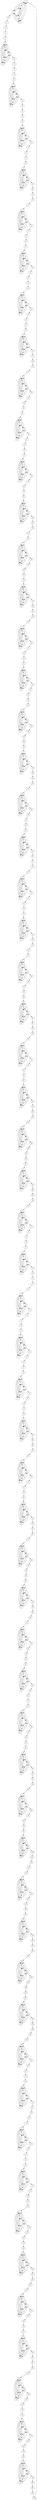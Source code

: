digraph causal
{
	0 [label="11"]	
	1 [label="11"]	
	2 [label="11"]	
	3 [label="11"]	
	4 [label="11"]	
	5 [label="12"]	
	6 [label="12"]	
	7 [label="12"]	
	8 [label="12"]	
	9 [label="12"]	
	10 [label="13"]	
	11 [label="13"]	
	12 [label="13"]	
	13 [label="13"]	
	14 [label="13"]	
	15 [label="14"]	
	16 [label="14"]	
	17 [label="14"]	
	18 [label="14"]	
	19 [label="14"]	
	20 [label="15"]	
	21 [label="15"]	
	22 [label="15"]	
	23 [label="15"]	
	24 [label="15"]	
	25 [label="16"]	
	26 [label="16"]	
	27 [label="16"]	
	28 [label="16"]	
	29 [label="16"]	
	30 [label="17"]	
	31 [label="17"]	
	32 [label="17"]	
	33 [label="17"]	
	34 [label="17"]	
	35 [label="18"]	
	36 [label="18"]	
	37 [label="18"]	
	38 [label="18"]	
	39 [label="18"]	
	40 [label="19"]	
	41 [label="19"]	
	42 [label="19"]	
	43 [label="19"]	
	44 [label="19"]	
	45 [label="20"]	
	46 [label="20"]	
	47 [label="20"]	
	48 [label="20"]	
	49 [label="20"]	
	50 [label="21"]	
	51 [label="21"]	
	52 [label="21"]	
	53 [label="21"]	
	54 [label="21"]	
	55 [label="22"]	
	56 [label="22"]	
	57 [label="22"]	
	58 [label="22"]	
	59 [label="22"]	
	60 [label="23"]	
	61 [label="23"]	
	62 [label="23"]	
	63 [label="23"]	
	64 [label="23"]	
	65 [label="24"]	
	66 [label="24"]	
	67 [label="24"]	
	68 [label="24"]	
	69 [label="24"]	
	70 [label="25"]	
	71 [label="25"]	
	72 [label="25"]	
	73 [label="25"]	
	74 [label="25"]	
	75 [label="26"]	
	76 [label="26"]	
	77 [label="26"]	
	78 [label="26"]	
	79 [label="26"]	
	80 [label="27"]	
	81 [label="27"]	
	82 [label="27"]	
	83 [label="27"]	
	84 [label="27"]	
	85 [label="28"]	
	86 [label="28"]	
	87 [label="28"]	
	88 [label="28"]	
	89 [label="28"]	
	90 [label="29"]	
	91 [label="29"]	
	92 [label="29"]	
	93 [label="29"]	
	94 [label="29"]	
	95 [label="30"]	
	96 [label="30"]	
	97 [label="30"]	
	98 [label="30"]	
	99 [label="30"]	
	100 [label="31"]	
	101 [label="31"]	
	102 [label="31"]	
	103 [label="31"]	
	104 [label="31"]	
	105 [label="32"]	
	106 [label="32"]	
	107 [label="32"]	
	108 [label="32"]	
	109 [label="32"]	
	110 [label="33"]	
	111 [label="33"]	
	112 [label="33"]	
	113 [label="33"]	
	114 [label="33"]	
	115 [label="34"]	
	116 [label="34"]	
	117 [label="34"]	
	118 [label="34"]	
	119 [label="34"]	
	120 [label="35"]	
	121 [label="35"]	
	122 [label="35"]	
	123 [label="35"]	
	124 [label="35"]	
	125 [label="36"]	
	126 [label="36"]	
	127 [label="36"]	
	128 [label="36"]	
	129 [label="36"]	
	130 [label="37"]	
	131 [label="37"]	
	132 [label="37"]	
	133 [label="37"]	
	134 [label="37"]	
	135 [label="38"]	
	136 [label="38"]	
	137 [label="38"]	
	138 [label="38"]	
	139 [label="38"]	
	140 [label="39"]	
	141 [label="39"]	
	142 [label="39"]	
	143 [label="39"]	
	144 [label="39"]	
	145 [label="40"]	
	146 [label="40"]	
	147 [label="40"]	
	148 [label="40"]	
	149 [label="40"]	
	150 [label="41"]	
	151 [label="41"]	
	152 [label="41"]	
	153 [label="41"]	
	154 [label="41"]	
	155 [label="42"]	
	156 [label="42"]	
	157 [label="42"]	
	158 [label="42"]	
	159 [label="42"]	
	160 [label="43"]	
	161 [label="43"]	
	162 [label="43"]	
	163 [label="43"]	
	164 [label="43"]	
	165 [label="44"]	
	166 [label="44"]	
	167 [label="44"]	
	168 [label="44"]	
	169 [label="44"]	
	170 [label="45"]	
	171 [label="45"]	
	172 [label="45"]	
	173 [label="45"]	
	174 [label="45"]	
	175 [label="46"]	
	176 [label="46"]	
	177 [label="46"]	
	178 [label="46"]	
	179 [label="46"]	
	180 [label="47"]	
	181 [label="47"]	
	182 [label="47"]	
	183 [label="47"]	
	184 [label="47"]	
	185 [label="48"]	
	186 [label="48"]	
	187 [label="48"]	
	188 [label="48"]	
	189 [label="48"]	
	190 [label="49"]	
	191 [label="49"]	
	192 [label="49"]	
	193 [label="49"]	
	194 [label="49"]	
	195 [label="50"]	
	196 [label="50"]	
	197 [label="50"]	
	198 [label="50"]	
	199 [label="50"]	
	200 [label="51"]	
	201 [label="51"]	
	202 [label="51"]	
	203 [label="51"]	
	204 [label="51"]	
	205 [label="52"]	
	206 [label="52"]	
	207 [label="52"]	
	208 [label="52"]	
	209 [label="52"]	
	210 [label="53"]	
	211 [label="53"]	
	212 [label="53"]	
	213 [label="53"]	
	214 [label="53"]	
	215 [label="54"]	
	216 [label="54"]	
	217 [label="54"]	
	218 [label="54"]	
	219 [label="54"]	
	220 [label="55"]	
	221 [label="55"]	
	222 [label="55"]	
	223 [label="55"]	
	224 [label="55"]	
	225 [label="56"]	
	226 [label="56"]	
	227 [label="56"]	
	228 [label="56"]	
	229 [label="56"]	
	230 [label="57"]	
	231 [label="57"]	
	232 [label="57"]	
	233 [label="57"]	
	234 [label="57"]	
	235 [label="58"]	
	236 [label="58"]	
	237 [label="58"]	
	238 [label="58"]	
	239 [label="58"]	
	240 [label="59"]	
	241 [label="59"]	
	242 [label="59"]	
	243 [label="59"]	
	244 [label="59"]	
	245 [label="60"]	
	246 [label="60"]	
	247 [label="60"]	
	248 [label="60"]	
	249 [label="60"]	
	250 [label="61"]	
	251 [label="61"]	
	252 [label="61"]	
	253 [label="61"]	
	254 [label="61"]	
	255 [label="62"]	
	256 [label="62"]	
	257 [label="62"]	
	258 [label="62"]	
	259 [label="62"]	
	260 [label="63"]	
	261 [label="63"]	
	262 [label="63"]	
	263 [label="63"]	
	264 [label="63"]	
	265 [label="64"]	
	266 [label="64"]	
	267 [label="64"]	
	268 [label="64"]	
	269 [label="64"]	
	270 [label="65"]	
	271 [label="65"]	
	272 [label="65"]	
	273 [label="65"]	
	274 [label="65"]	
	275 [label="66"]	
	276 [label="66"]	
	277 [label="66"]	
	278 [label="66"]	
	279 [label="66"]	
	280 [label="67"]	
	281 [label="67"]	
	282 [label="67"]	
	283 [label="67"]	
	284 [label="67"]	
	285 [label="68"]	
	286 [label="68"]	
	287 [label="68"]	
	288 [label="68"]	
	289 [label="68"]	
	290 [label="69"]	
	291 [label="69"]	
	292 [label="69"]	
	293 [label="69"]	
	294 [label="69"]	
	295 [label="70"]	
	296 [label="70"]	
	297 [label="70"]	
	298 [label="70"]	
	299 [label="70"]	
	300 [label="71"]	
	301 [label="71"]	
	302 [label="71"]	
	303 [label="71"]	
	304 [label="71"]	
	305 [label="72"]	
	306 [label="72"]	
	307 [label="72"]	
	308 [label="72"]	
	309 [label="72"]	
	310 [label="73"]	
	311 [label="73"]	
	312 [label="73"]	
	313 [label="73"]	
	314 [label="73"]	
	315 [label="74"]	
	316 [label="74"]	
	317 [label="74"]	
	318 [label="74"]	
	319 [label="74"]	
	320 [label="75"]	
	321 [label="75"]	
	322 [label="75"]	
	323 [label="75"]	
	324 [label="75"]	
	325 [label="76"]	
	326 [label="76"]	
	327 [label="76"]	
	328 [label="76"]	
	329 [label="76"]	
	330 [label="77"]	
	331 [label="77"]	
	332 [label="77"]	
	333 [label="77"]	
	334 [label="77"]	
	335 [label="78"]	
	336 [label="78"]	
	337 [label="78"]	
	338 [label="78"]	
	339 [label="78"]	
	340 [label="79"]	
	341 [label="79"]	
	342 [label="79"]	
	343 [label="79"]	
	344 [label="79"]	
	345 [label="80"]	
	346 [label="80"]	
	347 [label="80"]	
	348 [label="80"]	
	349 [label="80"]	
	350 [label="81"]	
	351 [label="81"]	
	352 [label="81"]	
	353 [label="81"]	
	354 [label="81"]	
	355 [label="82"]	
	356 [label="82"]	
	357 [label="82"]	
	358 [label="82"]	
	359 [label="82"]	
	360 [label="83"]	
	361 [label="83"]	
	362 [label="83"]	
	363 [label="83"]	
	364 [label="83"]	
	365 [label="84"]	
	366 [label="84"]	
	367 [label="84"]	
	368 [label="84"]	
	369 [label="84"]	
	370 [label="85"]	
	371 [label="85"]	
	372 [label="85"]	
	373 [label="85"]	
	374 [label="85"]	
	375 [label="86"]	
	376 [label="86"]	
	377 [label="86"]	
	378 [label="86"]	
	379 [label="86"]	
	380 [label="87"]	
	381 [label="87"]	
	382 [label="87"]	
	383 [label="87"]	
	384 [label="87"]	
	385 [label="88"]	
	386 [label="88"]	
	387 [label="88"]	
	388 [label="88"]	
	389 [label="88"]	
	390 [label="89"]	
	391 [label="89"]	
	392 [label="89"]	
	393 [label="89"]	
	394 [label="89"]	
	395 [label="90"]	
	396 [label="90"]	
	397 [label="90"]	
	398 [label="90"]	
	399 [label="90"]	
	400 [label="91"]	
	401 [label="91"]	
	402 [label="91"]	
	403 [label="91"]	
	404 [label="91"]	
	405 [label="92"]	
	406 [label="92"]	
	407 [label="92"]	
	408 [label="92"]	
	409 [label="92"]	
	410 [label="93"]	
	411 [label="93"]	
	412 [label="93"]	
	413 [label="93"]	
	414 [label="93"]	
	415 [label="94"]	
	416 [label="94"]	
	417 [label="94"]	
	418 [label="94"]	
	419 [label="94"]	
	420 [label="95"]	
	421 [label="95"]	
	422 [label="95"]	
	423 [label="95"]	
	424 [label="95"]	
	425 [label="96"]	
	426 [label="96"]	
	427 [label="96"]	
	428 [label="96"]	
	429 [label="96"]	
	430 [label="97"]	
	431 [label="97"]	
	432 [label="97"]	
	433 [label="97"]	
	434 [label="97"]	
	435 [label="98"]	
	436 [label="98"]	
	437 [label="98"]	
	438 [label="98"]	
	439 [label="98"]	
	440 [label="99"]	
	441 [label="99"]	
	442 [label="99"]	
	443 [label="99"]	
	444 [label="99"]	
	445 [label="100"]	
	446 [label="100"]	
	447 [label="100"]	
	448 [label="100"]	
	449 [label="100"]	
	450 [label="101"]	
	451 [label="101"]	
	452 [label="101"]	
	453 [label="101"]	
	454 [label="101"]	
	455 [label="102"]	
	456 [label="102"]	
	457 [label="102"]	
	458 [label="102"]	
	459 [label="102"]	
	460 [label="103"]	
	461 [label="103"]	
	462 [label="103"]	
	463 [label="103"]	
	464 [label="103"]	
	465 [label="104"]	
	466 [label="104"]	
	467 [label="104"]	
	468 [label="104"]	
	469 [label="104"]	
	470 [label="105"]	
	471 [label="105"]	
	472 [label="105"]	
	473 [label="105"]	
	474 [label="105"]	
	475 [label="106"]	
	476 [label="106"]	
	477 [label="106"]	
	478 [label="106"]	
	479 [label="106"]	
	480 [label="107"]	
	481 [label="107"]	
	482 [label="107"]	
	483 [label="107"]	
	484 [label="107"]	
	485 [label="108"]	
	486 [label="108"]	
	487 [label="108"]	
	488 [label="108"]	
	489 [label="108"]	
	490 [label="109"]	
	491 [label="109"]	
	492 [label="109"]	
	493 [label="109"]	
	494 [label="109"]	
	495 [label="110"]	
	496 [label="110"]	
	497 [label="110"]	
	498 [label="110"]	
	499 [label="110"]	
	500 [label="111"]	
	501 [label="111"]	
	502 [label="111"]	
	503 [label="111"]	
	504 [label="111"]	
	505 [label="112"]	
	506 [label="112"]	
	507 [label="112"]	
	508 [label="112"]	
	509 [label="112"]	
	510 [label="113"]	
	511 [label="113"]	
	512 [label="113"]	
	513 [label="113"]	
	514 [label="113"]	
	515 [label="114"]	
	516 [label="114"]	
	517 [label="114"]	
	518 [label="114"]	
	519 [label="114"]	
	520 [label="115"]	
	521 [label="115"]	
	522 [label="115"]	
	523 [label="115"]	
	524 [label="115"]	
	525 [label="116"]	
	526 [label="116"]	
	527 [label="116"]	
	528 [label="116"]	
	529 [label="116"]	
	530 [label="117"]	
	531 [label="117"]	
	532 [label="117"]	
	533 [label="117"]	
	534 [label="117"]	
	535 [label="118"]	
	536 [label="118"]	
	537 [label="118"]	
	538 [label="118"]	
	539 [label="118"]	
	540 [label="119"]	
	541 [label="119"]	
	542 [label="119"]	
	543 [label="119"]	
	544 [label="119"]	
	545 [label="120"]	
	546 [label="120"]	
	547 [label="120"]	
	548 [label="120"]	
	549 [label="120"]	
	550 [label="121"]	
	551 [label="121"]	
	552 [label="121"]	
	553 [label="121"]	
	554 [label="121"]	
	555 [label="122"]	
	556 [label="122"]	
	557 [label="122"]	
	558 [label="122"]	
	559 [label="122"]	
	560 [label="123"]	
	561 [label="123"]	
	562 [label="123"]	
	563 [label="123"]	
	564 [label="123"]	
	565 [label="124"]	
	566 [label="124"]	
	567 [label="124"]	
	568 [label="124"]	
	569 [label="124"]	
	570 [label="125"]	
	571 [label="125"]	
	572 [label="125"]	
	573 [label="125"]	
	574 [label="125"]	
	575 [label="126"]	
	576 [label="126"]	
	577 [label="126"]	
	578 [label="126"]	
	579 [label="126"]	
	580 [label="127"]	
	581 [label="127"]	
	582 [label="127"]	
	583 [label="127"]	
	584 [label="127"]	
	585 [label="128"]	
	586 [label="128"]	
	587 [label="128"]	
	588 [label="128"]	
	589 [label="128"]	
	590 [label="129"]	
	591 [label="129"]	
	592 [label="129"]	
	593 [label="129"]	
	594 [label="129"]	
	595 [label="130"]	
	596 [label="130"]	
	597 [label="130"]	
	598 [label="130"]	
	599 [label="130"]	
	599 -> 0
	0 -> 1
	0 -> 2
	0 -> 3
	0 -> 4
	1 -> 0
	1 -> 2
	1 -> 3
	1 -> 4
	2 -> 0
	2 -> 1
	2 -> 3
	2 -> 4
	3 -> 0
	3 -> 1
	3 -> 2
	3 -> 4
	4 -> 0
	4 -> 1
	4 -> 2
	4 -> 3
	4 -> 5
	5 -> 6
	6 -> 7
	7 -> 8
	8 -> 9
	9 -> 10
	10 -> 11
	10 -> 12
	10 -> 13
	10 -> 14
	11 -> 10
	11 -> 12
	11 -> 13
	11 -> 14
	12 -> 10
	12 -> 11
	12 -> 13
	12 -> 14
	13 -> 10
	13 -> 11
	13 -> 12
	13 -> 14
	14 -> 10
	14 -> 11
	14 -> 12
	14 -> 13
	14 -> 15
	15 -> 16
	16 -> 17
	17 -> 18
	18 -> 19
	19 -> 20
	20 -> 21
	20 -> 22
	20 -> 23
	20 -> 24
	21 -> 20
	21 -> 22
	21 -> 23
	21 -> 24
	22 -> 20
	22 -> 21
	22 -> 23
	22 -> 24
	23 -> 20
	23 -> 21
	23 -> 22
	23 -> 24
	24 -> 20
	24 -> 21
	24 -> 22
	24 -> 23
	24 -> 25
	25 -> 26
	26 -> 27
	27 -> 28
	28 -> 29
	29 -> 30
	30 -> 31
	30 -> 32
	30 -> 33
	30 -> 34
	31 -> 30
	31 -> 32
	31 -> 33
	31 -> 34
	32 -> 30
	32 -> 31
	32 -> 33
	32 -> 34
	33 -> 30
	33 -> 31
	33 -> 32
	33 -> 34
	34 -> 30
	34 -> 31
	34 -> 32
	34 -> 33
	34 -> 35
	35 -> 36
	36 -> 37
	37 -> 38
	38 -> 39
	39 -> 40
	40 -> 41
	40 -> 42
	40 -> 43
	40 -> 44
	41 -> 40
	41 -> 42
	41 -> 43
	41 -> 44
	42 -> 40
	42 -> 41
	42 -> 43
	42 -> 44
	43 -> 40
	43 -> 41
	43 -> 42
	43 -> 44
	44 -> 40
	44 -> 41
	44 -> 42
	44 -> 43
	44 -> 45
	45 -> 46
	46 -> 47
	47 -> 48
	48 -> 49
	49 -> 50
	50 -> 51
	50 -> 52
	50 -> 53
	50 -> 54
	51 -> 50
	51 -> 52
	51 -> 53
	51 -> 54
	52 -> 50
	52 -> 51
	52 -> 53
	52 -> 54
	53 -> 50
	53 -> 51
	53 -> 52
	53 -> 54
	54 -> 50
	54 -> 51
	54 -> 52
	54 -> 53
	54 -> 55
	55 -> 56
	56 -> 57
	57 -> 58
	58 -> 59
	59 -> 60
	60 -> 61
	60 -> 62
	60 -> 63
	60 -> 64
	61 -> 60
	61 -> 62
	61 -> 63
	61 -> 64
	62 -> 60
	62 -> 61
	62 -> 63
	62 -> 64
	63 -> 60
	63 -> 61
	63 -> 62
	63 -> 64
	64 -> 60
	64 -> 61
	64 -> 62
	64 -> 63
	64 -> 65
	65 -> 66
	66 -> 67
	67 -> 68
	68 -> 69
	69 -> 70
	70 -> 71
	70 -> 72
	70 -> 73
	70 -> 74
	71 -> 70
	71 -> 72
	71 -> 73
	71 -> 74
	72 -> 70
	72 -> 71
	72 -> 73
	72 -> 74
	73 -> 70
	73 -> 71
	73 -> 72
	73 -> 74
	74 -> 70
	74 -> 71
	74 -> 72
	74 -> 73
	74 -> 75
	75 -> 76
	76 -> 77
	77 -> 78
	78 -> 79
	79 -> 80
	80 -> 81
	80 -> 82
	80 -> 83
	80 -> 84
	81 -> 80
	81 -> 82
	81 -> 83
	81 -> 84
	82 -> 80
	82 -> 81
	82 -> 83
	82 -> 84
	83 -> 80
	83 -> 81
	83 -> 82
	83 -> 84
	84 -> 80
	84 -> 81
	84 -> 82
	84 -> 83
	84 -> 85
	85 -> 86
	86 -> 87
	87 -> 88
	88 -> 89
	89 -> 90
	90 -> 91
	90 -> 92
	90 -> 93
	90 -> 94
	91 -> 90
	91 -> 92
	91 -> 93
	91 -> 94
	92 -> 90
	92 -> 91
	92 -> 93
	92 -> 94
	93 -> 90
	93 -> 91
	93 -> 92
	93 -> 94
	94 -> 90
	94 -> 91
	94 -> 92
	94 -> 93
	94 -> 95
	95 -> 96
	96 -> 97
	97 -> 98
	98 -> 99
	99 -> 100
	100 -> 101
	100 -> 102
	100 -> 103
	100 -> 104
	101 -> 100
	101 -> 102
	101 -> 103
	101 -> 104
	102 -> 100
	102 -> 101
	102 -> 103
	102 -> 104
	103 -> 100
	103 -> 101
	103 -> 102
	103 -> 104
	104 -> 100
	104 -> 101
	104 -> 102
	104 -> 103
	104 -> 105
	105 -> 106
	106 -> 107
	107 -> 108
	108 -> 109
	109 -> 110
	110 -> 111
	110 -> 112
	110 -> 113
	110 -> 114
	111 -> 110
	111 -> 112
	111 -> 113
	111 -> 114
	112 -> 110
	112 -> 111
	112 -> 113
	112 -> 114
	113 -> 110
	113 -> 111
	113 -> 112
	113 -> 114
	114 -> 110
	114 -> 111
	114 -> 112
	114 -> 113
	114 -> 115
	115 -> 116
	116 -> 117
	117 -> 118
	118 -> 119
	119 -> 120
	120 -> 121
	120 -> 122
	120 -> 123
	120 -> 124
	121 -> 120
	121 -> 122
	121 -> 123
	121 -> 124
	122 -> 120
	122 -> 121
	122 -> 123
	122 -> 124
	123 -> 120
	123 -> 121
	123 -> 122
	123 -> 124
	124 -> 120
	124 -> 121
	124 -> 122
	124 -> 123
	124 -> 125
	125 -> 126
	126 -> 127
	127 -> 128
	128 -> 129
	129 -> 130
	130 -> 131
	130 -> 132
	130 -> 133
	130 -> 134
	131 -> 130
	131 -> 132
	131 -> 133
	131 -> 134
	132 -> 130
	132 -> 131
	132 -> 133
	132 -> 134
	133 -> 130
	133 -> 131
	133 -> 132
	133 -> 134
	134 -> 130
	134 -> 131
	134 -> 132
	134 -> 133
	134 -> 135
	135 -> 136
	136 -> 137
	137 -> 138
	138 -> 139
	139 -> 140
	140 -> 141
	140 -> 142
	140 -> 143
	140 -> 144
	141 -> 140
	141 -> 142
	141 -> 143
	141 -> 144
	142 -> 140
	142 -> 141
	142 -> 143
	142 -> 144
	143 -> 140
	143 -> 141
	143 -> 142
	143 -> 144
	144 -> 140
	144 -> 141
	144 -> 142
	144 -> 143
	144 -> 145
	145 -> 146
	146 -> 147
	147 -> 148
	148 -> 149
	149 -> 150
	150 -> 151
	150 -> 152
	150 -> 153
	150 -> 154
	151 -> 150
	151 -> 152
	151 -> 153
	151 -> 154
	152 -> 150
	152 -> 151
	152 -> 153
	152 -> 154
	153 -> 150
	153 -> 151
	153 -> 152
	153 -> 154
	154 -> 150
	154 -> 151
	154 -> 152
	154 -> 153
	154 -> 155
	155 -> 156
	156 -> 157
	157 -> 158
	158 -> 159
	159 -> 160
	160 -> 161
	160 -> 162
	160 -> 163
	160 -> 164
	161 -> 160
	161 -> 162
	161 -> 163
	161 -> 164
	162 -> 160
	162 -> 161
	162 -> 163
	162 -> 164
	163 -> 160
	163 -> 161
	163 -> 162
	163 -> 164
	164 -> 160
	164 -> 161
	164 -> 162
	164 -> 163
	164 -> 165
	165 -> 166
	166 -> 167
	167 -> 168
	168 -> 169
	169 -> 170
	170 -> 171
	170 -> 172
	170 -> 173
	170 -> 174
	171 -> 170
	171 -> 172
	171 -> 173
	171 -> 174
	172 -> 170
	172 -> 171
	172 -> 173
	172 -> 174
	173 -> 170
	173 -> 171
	173 -> 172
	173 -> 174
	174 -> 170
	174 -> 171
	174 -> 172
	174 -> 173
	174 -> 175
	175 -> 176
	176 -> 177
	177 -> 178
	178 -> 179
	179 -> 180
	180 -> 181
	180 -> 182
	180 -> 183
	180 -> 184
	181 -> 180
	181 -> 182
	181 -> 183
	181 -> 184
	182 -> 180
	182 -> 181
	182 -> 183
	182 -> 184
	183 -> 180
	183 -> 181
	183 -> 182
	183 -> 184
	184 -> 180
	184 -> 181
	184 -> 182
	184 -> 183
	184 -> 185
	185 -> 186
	186 -> 187
	187 -> 188
	188 -> 189
	189 -> 190
	190 -> 191
	190 -> 192
	190 -> 193
	190 -> 194
	191 -> 190
	191 -> 192
	191 -> 193
	191 -> 194
	192 -> 190
	192 -> 191
	192 -> 193
	192 -> 194
	193 -> 190
	193 -> 191
	193 -> 192
	193 -> 194
	194 -> 190
	194 -> 191
	194 -> 192
	194 -> 193
	194 -> 195
	195 -> 196
	196 -> 197
	197 -> 198
	198 -> 199
	199 -> 200
	200 -> 201
	200 -> 202
	200 -> 203
	200 -> 204
	201 -> 200
	201 -> 202
	201 -> 203
	201 -> 204
	202 -> 200
	202 -> 201
	202 -> 203
	202 -> 204
	203 -> 200
	203 -> 201
	203 -> 202
	203 -> 204
	204 -> 200
	204 -> 201
	204 -> 202
	204 -> 203
	204 -> 205
	205 -> 206
	206 -> 207
	207 -> 208
	208 -> 209
	209 -> 210
	210 -> 211
	210 -> 212
	210 -> 213
	210 -> 214
	211 -> 210
	211 -> 212
	211 -> 213
	211 -> 214
	212 -> 210
	212 -> 211
	212 -> 213
	212 -> 214
	213 -> 210
	213 -> 211
	213 -> 212
	213 -> 214
	214 -> 210
	214 -> 211
	214 -> 212
	214 -> 213
	214 -> 215
	215 -> 216
	216 -> 217
	217 -> 218
	218 -> 219
	219 -> 220
	220 -> 221
	220 -> 222
	220 -> 223
	220 -> 224
	221 -> 220
	221 -> 222
	221 -> 223
	221 -> 224
	222 -> 220
	222 -> 221
	222 -> 223
	222 -> 224
	223 -> 220
	223 -> 221
	223 -> 222
	223 -> 224
	224 -> 220
	224 -> 221
	224 -> 222
	224 -> 223
	224 -> 225
	225 -> 226
	226 -> 227
	227 -> 228
	228 -> 229
	229 -> 230
	230 -> 231
	230 -> 232
	230 -> 233
	230 -> 234
	231 -> 230
	231 -> 232
	231 -> 233
	231 -> 234
	232 -> 230
	232 -> 231
	232 -> 233
	232 -> 234
	233 -> 230
	233 -> 231
	233 -> 232
	233 -> 234
	234 -> 230
	234 -> 231
	234 -> 232
	234 -> 233
	234 -> 235
	235 -> 236
	236 -> 237
	237 -> 238
	238 -> 239
	239 -> 240
	240 -> 241
	240 -> 242
	240 -> 243
	240 -> 244
	241 -> 240
	241 -> 242
	241 -> 243
	241 -> 244
	242 -> 240
	242 -> 241
	242 -> 243
	242 -> 244
	243 -> 240
	243 -> 241
	243 -> 242
	243 -> 244
	244 -> 240
	244 -> 241
	244 -> 242
	244 -> 243
	244 -> 245
	245 -> 246
	246 -> 247
	247 -> 248
	248 -> 249
	249 -> 250
	250 -> 251
	250 -> 252
	250 -> 253
	250 -> 254
	251 -> 250
	251 -> 252
	251 -> 253
	251 -> 254
	252 -> 250
	252 -> 251
	252 -> 253
	252 -> 254
	253 -> 250
	253 -> 251
	253 -> 252
	253 -> 254
	254 -> 250
	254 -> 251
	254 -> 252
	254 -> 253
	254 -> 255
	255 -> 256
	256 -> 257
	257 -> 258
	258 -> 259
	259 -> 260
	260 -> 261
	260 -> 262
	260 -> 263
	260 -> 264
	261 -> 260
	261 -> 262
	261 -> 263
	261 -> 264
	262 -> 260
	262 -> 261
	262 -> 263
	262 -> 264
	263 -> 260
	263 -> 261
	263 -> 262
	263 -> 264
	264 -> 260
	264 -> 261
	264 -> 262
	264 -> 263
	264 -> 265
	265 -> 266
	266 -> 267
	267 -> 268
	268 -> 269
	269 -> 270
	270 -> 271
	270 -> 272
	270 -> 273
	270 -> 274
	271 -> 270
	271 -> 272
	271 -> 273
	271 -> 274
	272 -> 270
	272 -> 271
	272 -> 273
	272 -> 274
	273 -> 270
	273 -> 271
	273 -> 272
	273 -> 274
	274 -> 270
	274 -> 271
	274 -> 272
	274 -> 273
	274 -> 275
	275 -> 276
	276 -> 277
	277 -> 278
	278 -> 279
	279 -> 280
	280 -> 281
	280 -> 282
	280 -> 283
	280 -> 284
	281 -> 280
	281 -> 282
	281 -> 283
	281 -> 284
	282 -> 280
	282 -> 281
	282 -> 283
	282 -> 284
	283 -> 280
	283 -> 281
	283 -> 282
	283 -> 284
	284 -> 280
	284 -> 281
	284 -> 282
	284 -> 283
	284 -> 285
	285 -> 286
	286 -> 287
	287 -> 288
	288 -> 289
	289 -> 290
	290 -> 291
	290 -> 292
	290 -> 293
	290 -> 294
	291 -> 290
	291 -> 292
	291 -> 293
	291 -> 294
	292 -> 290
	292 -> 291
	292 -> 293
	292 -> 294
	293 -> 290
	293 -> 291
	293 -> 292
	293 -> 294
	294 -> 290
	294 -> 291
	294 -> 292
	294 -> 293
	294 -> 295
	295 -> 296
	296 -> 297
	297 -> 298
	298 -> 299
	299 -> 300
	300 -> 301
	300 -> 302
	300 -> 303
	300 -> 304
	301 -> 300
	301 -> 302
	301 -> 303
	301 -> 304
	302 -> 300
	302 -> 301
	302 -> 303
	302 -> 304
	303 -> 300
	303 -> 301
	303 -> 302
	303 -> 304
	304 -> 300
	304 -> 301
	304 -> 302
	304 -> 303
	304 -> 305
	305 -> 306
	306 -> 307
	307 -> 308
	308 -> 309
	309 -> 310
	310 -> 311
	310 -> 312
	310 -> 313
	310 -> 314
	311 -> 310
	311 -> 312
	311 -> 313
	311 -> 314
	312 -> 310
	312 -> 311
	312 -> 313
	312 -> 314
	313 -> 310
	313 -> 311
	313 -> 312
	313 -> 314
	314 -> 310
	314 -> 311
	314 -> 312
	314 -> 313
	314 -> 315
	315 -> 316
	316 -> 317
	317 -> 318
	318 -> 319
	319 -> 320
	320 -> 321
	320 -> 322
	320 -> 323
	320 -> 324
	321 -> 320
	321 -> 322
	321 -> 323
	321 -> 324
	322 -> 320
	322 -> 321
	322 -> 323
	322 -> 324
	323 -> 320
	323 -> 321
	323 -> 322
	323 -> 324
	324 -> 320
	324 -> 321
	324 -> 322
	324 -> 323
	324 -> 325
	325 -> 326
	326 -> 327
	327 -> 328
	328 -> 329
	329 -> 330
	330 -> 331
	330 -> 332
	330 -> 333
	330 -> 334
	331 -> 330
	331 -> 332
	331 -> 333
	331 -> 334
	332 -> 330
	332 -> 331
	332 -> 333
	332 -> 334
	333 -> 330
	333 -> 331
	333 -> 332
	333 -> 334
	334 -> 330
	334 -> 331
	334 -> 332
	334 -> 333
	334 -> 335
	335 -> 336
	336 -> 337
	337 -> 338
	338 -> 339
	339 -> 340
	340 -> 341
	340 -> 342
	340 -> 343
	340 -> 344
	341 -> 340
	341 -> 342
	341 -> 343
	341 -> 344
	342 -> 340
	342 -> 341
	342 -> 343
	342 -> 344
	343 -> 340
	343 -> 341
	343 -> 342
	343 -> 344
	344 -> 340
	344 -> 341
	344 -> 342
	344 -> 343
	344 -> 345
	345 -> 346
	346 -> 347
	347 -> 348
	348 -> 349
	349 -> 350
	350 -> 351
	350 -> 352
	350 -> 353
	350 -> 354
	351 -> 350
	351 -> 352
	351 -> 353
	351 -> 354
	352 -> 350
	352 -> 351
	352 -> 353
	352 -> 354
	353 -> 350
	353 -> 351
	353 -> 352
	353 -> 354
	354 -> 350
	354 -> 351
	354 -> 352
	354 -> 353
	354 -> 355
	355 -> 356
	356 -> 357
	357 -> 358
	358 -> 359
	359 -> 360
	360 -> 361
	360 -> 362
	360 -> 363
	360 -> 364
	361 -> 360
	361 -> 362
	361 -> 363
	361 -> 364
	362 -> 360
	362 -> 361
	362 -> 363
	362 -> 364
	363 -> 360
	363 -> 361
	363 -> 362
	363 -> 364
	364 -> 360
	364 -> 361
	364 -> 362
	364 -> 363
	364 -> 365
	365 -> 366
	366 -> 367
	367 -> 368
	368 -> 369
	369 -> 370
	370 -> 371
	370 -> 372
	370 -> 373
	370 -> 374
	371 -> 370
	371 -> 372
	371 -> 373
	371 -> 374
	372 -> 370
	372 -> 371
	372 -> 373
	372 -> 374
	373 -> 370
	373 -> 371
	373 -> 372
	373 -> 374
	374 -> 370
	374 -> 371
	374 -> 372
	374 -> 373
	374 -> 375
	375 -> 376
	376 -> 377
	377 -> 378
	378 -> 379
	379 -> 380
	380 -> 381
	380 -> 382
	380 -> 383
	380 -> 384
	381 -> 380
	381 -> 382
	381 -> 383
	381 -> 384
	382 -> 380
	382 -> 381
	382 -> 383
	382 -> 384
	383 -> 380
	383 -> 381
	383 -> 382
	383 -> 384
	384 -> 380
	384 -> 381
	384 -> 382
	384 -> 383
	384 -> 385
	385 -> 386
	386 -> 387
	387 -> 388
	388 -> 389
	389 -> 390
	390 -> 391
	390 -> 392
	390 -> 393
	390 -> 394
	391 -> 390
	391 -> 392
	391 -> 393
	391 -> 394
	392 -> 390
	392 -> 391
	392 -> 393
	392 -> 394
	393 -> 390
	393 -> 391
	393 -> 392
	393 -> 394
	394 -> 390
	394 -> 391
	394 -> 392
	394 -> 393
	394 -> 395
	395 -> 396
	396 -> 397
	397 -> 398
	398 -> 399
	399 -> 400
	400 -> 401
	400 -> 402
	400 -> 403
	400 -> 404
	401 -> 400
	401 -> 402
	401 -> 403
	401 -> 404
	402 -> 400
	402 -> 401
	402 -> 403
	402 -> 404
	403 -> 400
	403 -> 401
	403 -> 402
	403 -> 404
	404 -> 400
	404 -> 401
	404 -> 402
	404 -> 403
	404 -> 405
	405 -> 406
	406 -> 407
	407 -> 408
	408 -> 409
	409 -> 410
	410 -> 411
	410 -> 412
	410 -> 413
	410 -> 414
	411 -> 410
	411 -> 412
	411 -> 413
	411 -> 414
	412 -> 410
	412 -> 411
	412 -> 413
	412 -> 414
	413 -> 410
	413 -> 411
	413 -> 412
	413 -> 414
	414 -> 410
	414 -> 411
	414 -> 412
	414 -> 413
	414 -> 415
	415 -> 416
	416 -> 417
	417 -> 418
	418 -> 419
	419 -> 420
	420 -> 421
	420 -> 422
	420 -> 423
	420 -> 424
	421 -> 420
	421 -> 422
	421 -> 423
	421 -> 424
	422 -> 420
	422 -> 421
	422 -> 423
	422 -> 424
	423 -> 420
	423 -> 421
	423 -> 422
	423 -> 424
	424 -> 420
	424 -> 421
	424 -> 422
	424 -> 423
	424 -> 425
	425 -> 426
	426 -> 427
	427 -> 428
	428 -> 429
	429 -> 430
	430 -> 431
	430 -> 432
	430 -> 433
	430 -> 434
	431 -> 430
	431 -> 432
	431 -> 433
	431 -> 434
	432 -> 430
	432 -> 431
	432 -> 433
	432 -> 434
	433 -> 430
	433 -> 431
	433 -> 432
	433 -> 434
	434 -> 430
	434 -> 431
	434 -> 432
	434 -> 433
	434 -> 435
	435 -> 436
	436 -> 437
	437 -> 438
	438 -> 439
	439 -> 440
	440 -> 441
	440 -> 442
	440 -> 443
	440 -> 444
	441 -> 440
	441 -> 442
	441 -> 443
	441 -> 444
	442 -> 440
	442 -> 441
	442 -> 443
	442 -> 444
	443 -> 440
	443 -> 441
	443 -> 442
	443 -> 444
	444 -> 440
	444 -> 441
	444 -> 442
	444 -> 443
	444 -> 445
	445 -> 446
	446 -> 447
	447 -> 448
	448 -> 449
	449 -> 450
	450 -> 451
	450 -> 452
	450 -> 453
	450 -> 454
	451 -> 450
	451 -> 452
	451 -> 453
	451 -> 454
	452 -> 450
	452 -> 451
	452 -> 453
	452 -> 454
	453 -> 450
	453 -> 451
	453 -> 452
	453 -> 454
	454 -> 450
	454 -> 451
	454 -> 452
	454 -> 453
	454 -> 455
	455 -> 456
	456 -> 457
	457 -> 458
	458 -> 459
	459 -> 460
	460 -> 461
	460 -> 462
	460 -> 463
	460 -> 464
	461 -> 460
	461 -> 462
	461 -> 463
	461 -> 464
	462 -> 460
	462 -> 461
	462 -> 463
	462 -> 464
	463 -> 460
	463 -> 461
	463 -> 462
	463 -> 464
	464 -> 460
	464 -> 461
	464 -> 462
	464 -> 463
	464 -> 465
	465 -> 466
	466 -> 467
	467 -> 468
	468 -> 469
	469 -> 470
	470 -> 471
	470 -> 472
	470 -> 473
	470 -> 474
	471 -> 470
	471 -> 472
	471 -> 473
	471 -> 474
	472 -> 470
	472 -> 471
	472 -> 473
	472 -> 474
	473 -> 470
	473 -> 471
	473 -> 472
	473 -> 474
	474 -> 470
	474 -> 471
	474 -> 472
	474 -> 473
	474 -> 475
	475 -> 476
	476 -> 477
	477 -> 478
	478 -> 479
	479 -> 480
	480 -> 481
	480 -> 482
	480 -> 483
	480 -> 484
	481 -> 480
	481 -> 482
	481 -> 483
	481 -> 484
	482 -> 480
	482 -> 481
	482 -> 483
	482 -> 484
	483 -> 480
	483 -> 481
	483 -> 482
	483 -> 484
	484 -> 480
	484 -> 481
	484 -> 482
	484 -> 483
	484 -> 485
	485 -> 486
	486 -> 487
	487 -> 488
	488 -> 489
	489 -> 490
	490 -> 491
	490 -> 492
	490 -> 493
	490 -> 494
	491 -> 490
	491 -> 492
	491 -> 493
	491 -> 494
	492 -> 490
	492 -> 491
	492 -> 493
	492 -> 494
	493 -> 490
	493 -> 491
	493 -> 492
	493 -> 494
	494 -> 490
	494 -> 491
	494 -> 492
	494 -> 493
	494 -> 495
	495 -> 496
	496 -> 497
	497 -> 498
	498 -> 499
	499 -> 500
	500 -> 501
	500 -> 502
	500 -> 503
	500 -> 504
	501 -> 500
	501 -> 502
	501 -> 503
	501 -> 504
	502 -> 500
	502 -> 501
	502 -> 503
	502 -> 504
	503 -> 500
	503 -> 501
	503 -> 502
	503 -> 504
	504 -> 500
	504 -> 501
	504 -> 502
	504 -> 503
	504 -> 505
	505 -> 506
	506 -> 507
	507 -> 508
	508 -> 509
	509 -> 510
	510 -> 511
	510 -> 512
	510 -> 513
	510 -> 514
	511 -> 510
	511 -> 512
	511 -> 513
	511 -> 514
	512 -> 510
	512 -> 511
	512 -> 513
	512 -> 514
	513 -> 510
	513 -> 511
	513 -> 512
	513 -> 514
	514 -> 510
	514 -> 511
	514 -> 512
	514 -> 513
	514 -> 515
	515 -> 516
	516 -> 517
	517 -> 518
	518 -> 519
	519 -> 520
	520 -> 521
	520 -> 522
	520 -> 523
	520 -> 524
	521 -> 520
	521 -> 522
	521 -> 523
	521 -> 524
	522 -> 520
	522 -> 521
	522 -> 523
	522 -> 524
	523 -> 520
	523 -> 521
	523 -> 522
	523 -> 524
	524 -> 520
	524 -> 521
	524 -> 522
	524 -> 523
	524 -> 525
	525 -> 526
	526 -> 527
	527 -> 528
	528 -> 529
	529 -> 530
	530 -> 531
	530 -> 532
	530 -> 533
	530 -> 534
	531 -> 530
	531 -> 532
	531 -> 533
	531 -> 534
	532 -> 530
	532 -> 531
	532 -> 533
	532 -> 534
	533 -> 530
	533 -> 531
	533 -> 532
	533 -> 534
	534 -> 530
	534 -> 531
	534 -> 532
	534 -> 533
	534 -> 535
	535 -> 536
	536 -> 537
	537 -> 538
	538 -> 539
	539 -> 540
	540 -> 541
	540 -> 542
	540 -> 543
	540 -> 544
	541 -> 540
	541 -> 542
	541 -> 543
	541 -> 544
	542 -> 540
	542 -> 541
	542 -> 543
	542 -> 544
	543 -> 540
	543 -> 541
	543 -> 542
	543 -> 544
	544 -> 540
	544 -> 541
	544 -> 542
	544 -> 543
	544 -> 545
	545 -> 546
	546 -> 547
	547 -> 548
	548 -> 549
	549 -> 550
	550 -> 551
	550 -> 552
	550 -> 553
	550 -> 554
	551 -> 550
	551 -> 552
	551 -> 553
	551 -> 554
	552 -> 550
	552 -> 551
	552 -> 553
	552 -> 554
	553 -> 550
	553 -> 551
	553 -> 552
	553 -> 554
	554 -> 550
	554 -> 551
	554 -> 552
	554 -> 553
	554 -> 555
	555 -> 556
	556 -> 557
	557 -> 558
	558 -> 559
	559 -> 560
	560 -> 561
	560 -> 562
	560 -> 563
	560 -> 564
	561 -> 560
	561 -> 562
	561 -> 563
	561 -> 564
	562 -> 560
	562 -> 561
	562 -> 563
	562 -> 564
	563 -> 560
	563 -> 561
	563 -> 562
	563 -> 564
	564 -> 560
	564 -> 561
	564 -> 562
	564 -> 563
	564 -> 565
	565 -> 566
	566 -> 567
	567 -> 568
	568 -> 569
	569 -> 570
	570 -> 571
	570 -> 572
	570 -> 573
	570 -> 574
	571 -> 570
	571 -> 572
	571 -> 573
	571 -> 574
	572 -> 570
	572 -> 571
	572 -> 573
	572 -> 574
	573 -> 570
	573 -> 571
	573 -> 572
	573 -> 574
	574 -> 570
	574 -> 571
	574 -> 572
	574 -> 573
	574 -> 575
	575 -> 576
	576 -> 577
	577 -> 578
	578 -> 579
	579 -> 580
	580 -> 581
	580 -> 582
	580 -> 583
	580 -> 584
	581 -> 580
	581 -> 582
	581 -> 583
	581 -> 584
	582 -> 580
	582 -> 581
	582 -> 583
	582 -> 584
	583 -> 580
	583 -> 581
	583 -> 582
	583 -> 584
	584 -> 580
	584 -> 581
	584 -> 582
	584 -> 583
	584 -> 585
	585 -> 586
	586 -> 587
	587 -> 588
	588 -> 589
	589 -> 590
	590 -> 591
	590 -> 592
	590 -> 593
	590 -> 594
	591 -> 590
	591 -> 592
	591 -> 593
	591 -> 594
	592 -> 590
	592 -> 591
	592 -> 593
	592 -> 594
	593 -> 590
	593 -> 591
	593 -> 592
	593 -> 594
	594 -> 590
	594 -> 591
	594 -> 592
	594 -> 593
	594 -> 595
	595 -> 596
	596 -> 597
	597 -> 598
	598 -> 599
}
